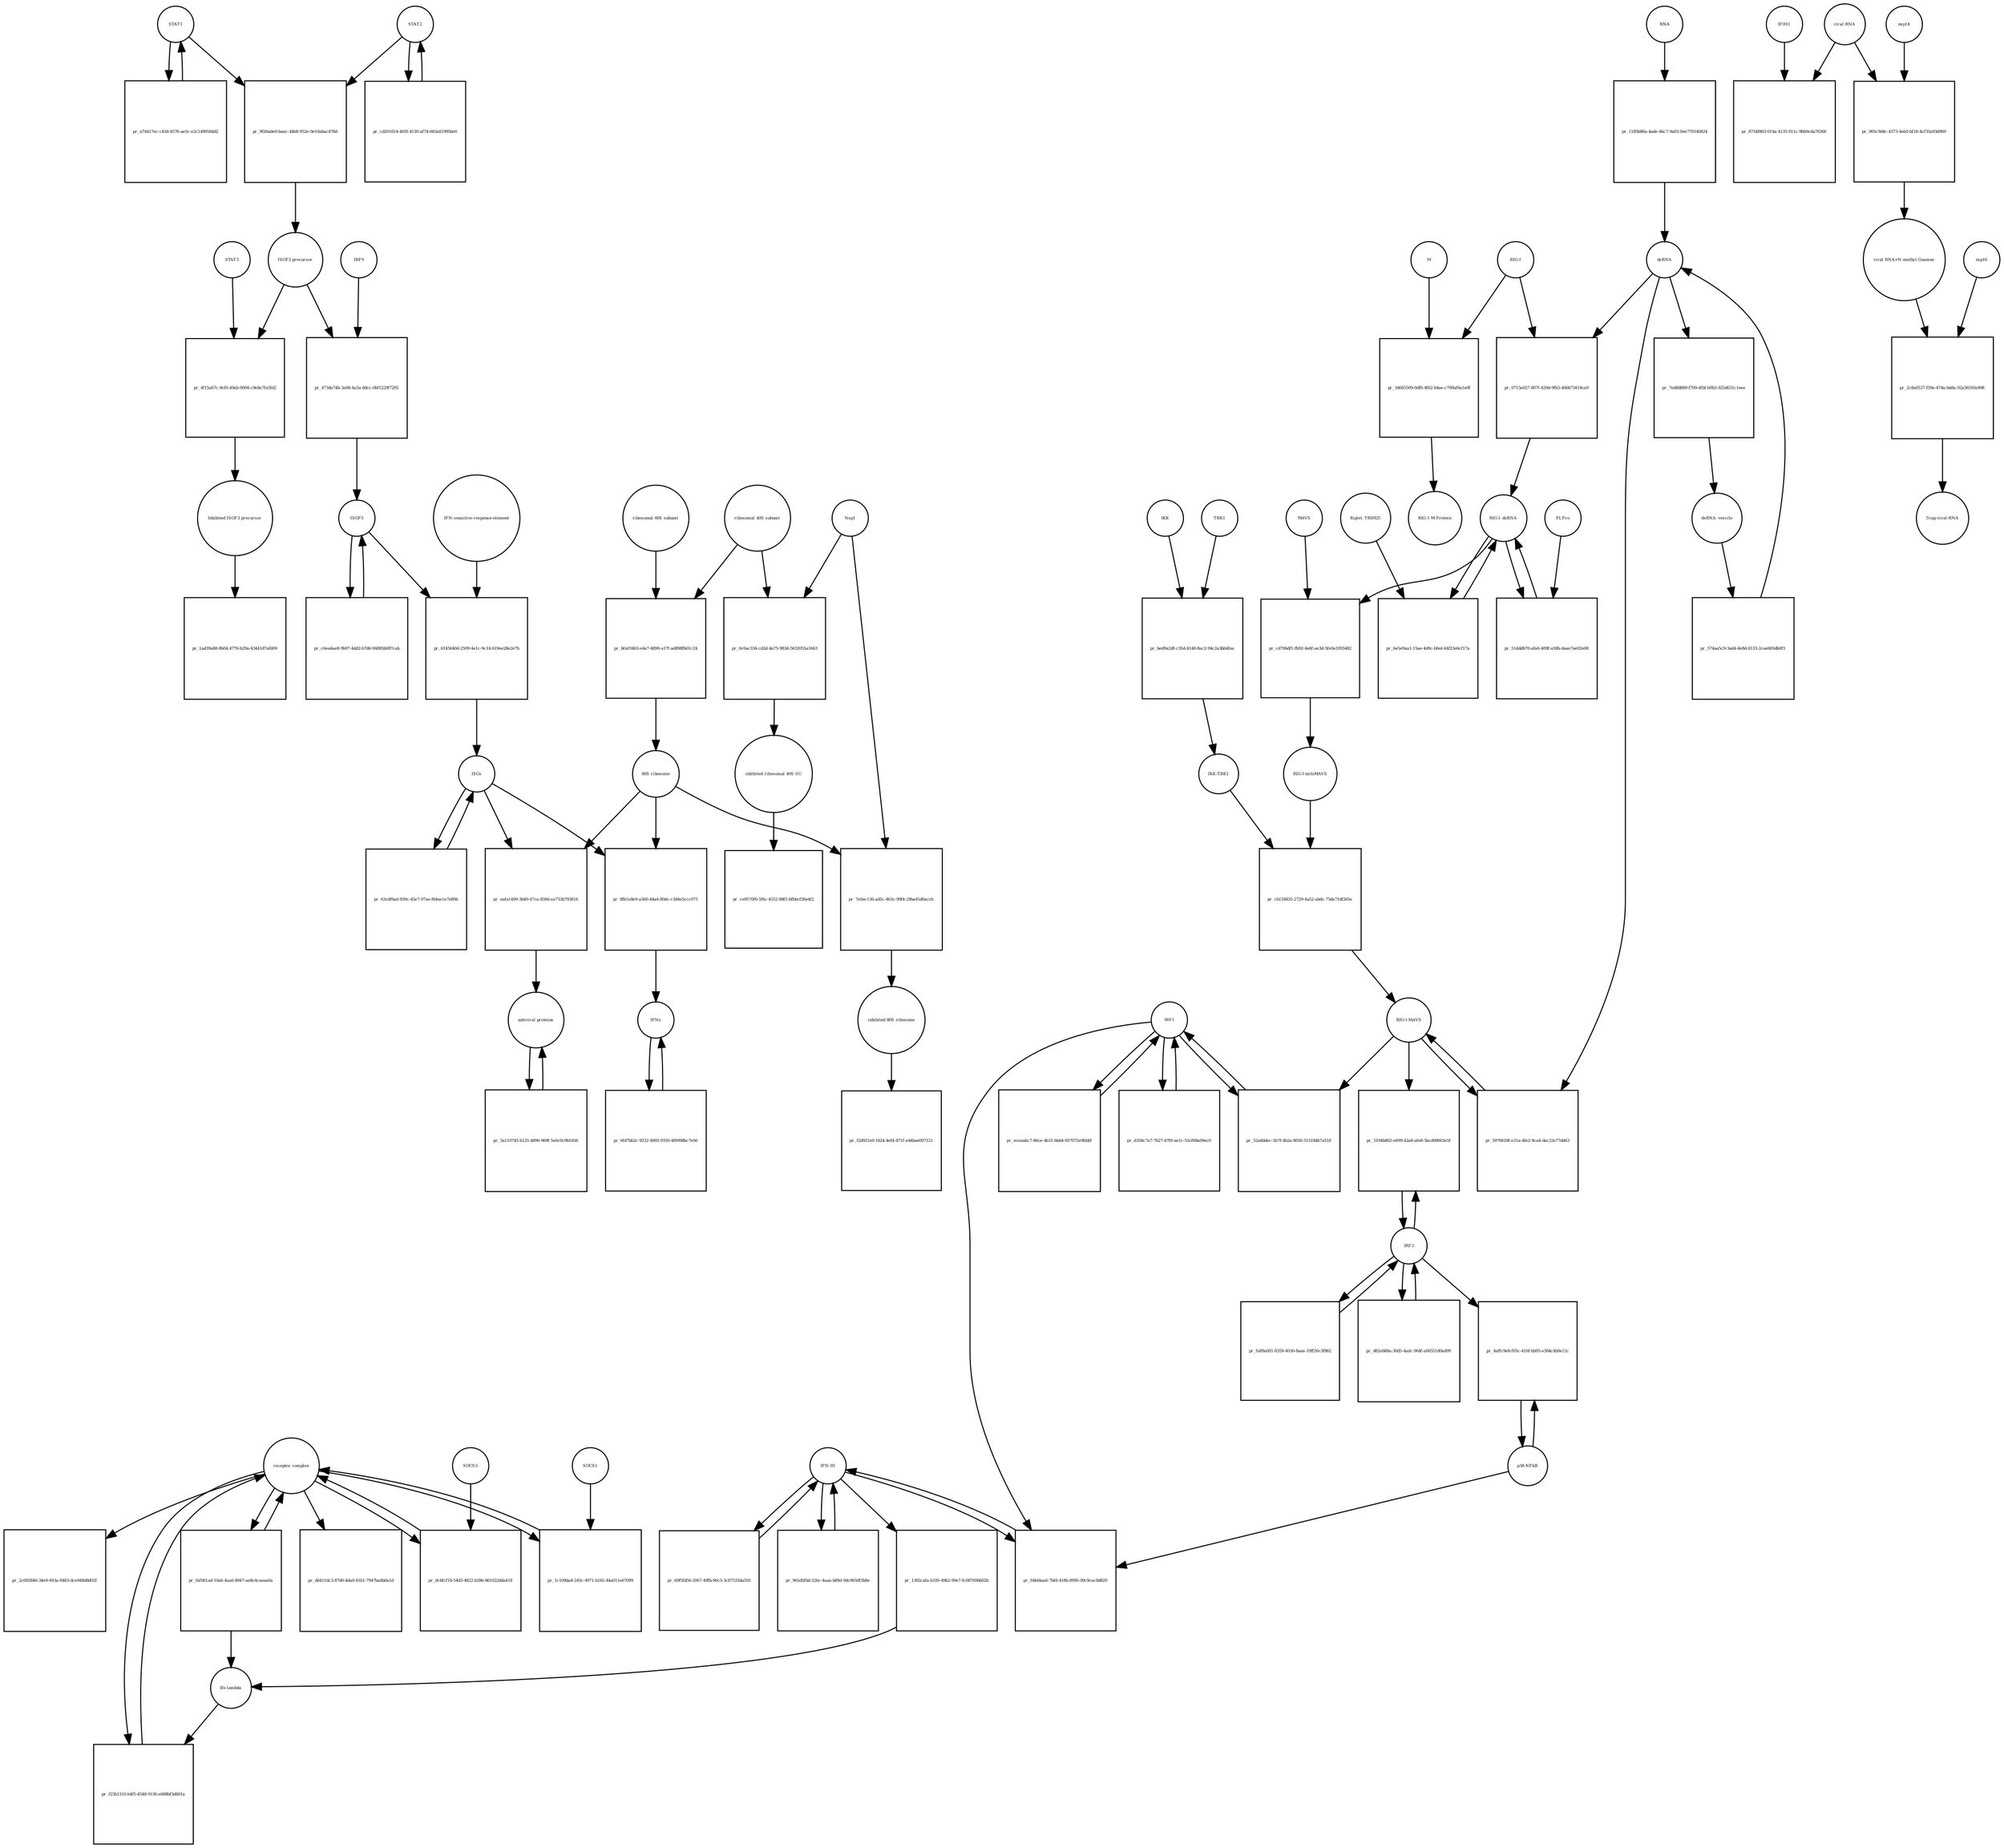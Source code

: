 strict digraph  {
STAT1 [annotation="", bipartite=0, cls=macromolecule, fontsize=4, label=STAT1, shape=circle];
"pr_9f26ade0-baec-44b8-952e-0e10abac478d" [annotation="", bipartite=1, cls=process, fontsize=4, label="pr_9f26ade0-baec-44b8-952e-0e10abac478d", shape=square];
STAT2 [annotation="", bipartite=0, cls=macromolecule, fontsize=4, label=STAT2, shape=circle];
"ISGF3 precursor" [annotation="", bipartite=0, cls=complex, fontsize=4, label="ISGF3 precursor", shape=circle];
"pr_a74417ec-c43d-4576-ae5c-e2c1490584d2" [annotation="", bipartite=1, cls=process, fontsize=4, label="pr_a74417ec-c43d-4576-ae5c-e2c1490584d2", shape=square];
"pr_cd201614-405f-4130-af74-683a41995be0" [annotation="", bipartite=1, cls=process, fontsize=4, label="pr_cd201614-405f-4130-af74-683a41995be0", shape=square];
"receptor complex" [annotation="", bipartite=0, cls=complex, fontsize=4, label="receptor complex", shape=circle];
"pr_f23b1310-b4f5-4548-9136-e688bf3d801a" [annotation="", bipartite=1, cls=process, fontsize=4, label="pr_f23b1310-b4f5-4548-9136-e688bf3d801a", shape=square];
"Ifn lambda" [annotation="", bipartite=0, cls=complex, fontsize=4, label="Ifn lambda", shape=circle];
"IFN-sensitive-response-element" [annotation="", bipartite=0, cls="nucleic acid feature", fontsize=4, label="IFN-sensitive-response-element", shape=circle];
"pr_6145640d-2509-4e1c-9c14-619ee28e2e7b" [annotation="", bipartite=1, cls=process, fontsize=4, label="pr_6145640d-2509-4e1c-9c14-619ee28e2e7b", shape=square];
ISGs [annotation="", bipartite=0, cls="nucleic acid feature", fontsize=4, label=ISGs, shape=circle];
ISGF3 [annotation="", bipartite=0, cls=complex, fontsize=4, label=ISGF3, shape=circle];
"pr_8fb1e8e9-a360-44a4-80dc-c3d4e5ccc075" [annotation="", bipartite=1, cls=process, fontsize=4, label="pr_8fb1e8e9-a360-44a4-80dc-c3d4e5ccc075", shape=square];
IFNs [annotation="", bipartite=0, cls=complex, fontsize=4, label=IFNs, shape=circle];
"80S ribosome" [annotation="", bipartite=0, cls=complex, fontsize=4, label="80S ribosome", shape=circle];
"pr_eafa1499-3b49-47ca-859d-ea733b793816" [annotation="", bipartite=1, cls=process, fontsize=4, label="pr_eafa1499-3b49-47ca-859d-ea733b793816", shape=square];
"antiviral proteins" [annotation="", bipartite=0, cls=complex, fontsize=4, label="antiviral proteins", shape=circle];
"pr_c6ea4ae8-9b97-4dd2-b7d6-94885b087cab" [annotation="", bipartite=1, cls=process, fontsize=4, label="pr_c6ea4ae8-9b97-4dd2-b7d6-94885b087cab", shape=square];
"pr_63cdf6ad-939c-45e7-97ae-f64ae1e7e80b" [annotation="", bipartite=1, cls=process, fontsize=4, label="pr_63cdf6ad-939c-45e7-97ae-f64ae1e7e80b", shape=square];
"pr_5a110745-b125-4896-969f-5e6c0c9b1b56" [annotation="", bipartite=1, cls=process, fontsize=4, label="pr_5a110745-b125-4896-969f-5e6c0c9b1b56", shape=square];
"viral RNA" [annotation="", bipartite=0, cls="nucleic acid feature", fontsize=4, label="viral RNA", shape=circle];
"pr_8734f863-014a-4135-911c-9bb9cda76366" [annotation="", bipartite=1, cls=process, fontsize=4, label="pr_8734f863-014a-4135-911c-9bb9cda76366", shape=square];
IFIH1 [annotation="", bipartite=0, cls=macromolecule, fontsize=4, label=IFIH1, shape=circle];
"pr_905c9d4c-4373-4eb3-bf18-4cf33a93d969" [annotation="", bipartite=1, cls=process, fontsize=4, label="pr_905c9d4c-4373-4eb3-bf18-4cf33a93d969", shape=square];
"viral RNA+N-methyl-Guanine" [annotation="", bipartite=0, cls="nucleic acid feature", fontsize=4, label="viral RNA+N-methyl-Guanine", shape=circle];
nsp14 [annotation=urn_miriam_ncbiprotein_YP_009725309, bipartite=0, cls=macromolecule, fontsize=4, label=nsp14, shape=circle];
"pr_2c8a0537-f39e-474a-bdda-92a36593a908" [annotation="", bipartite=1, cls=process, fontsize=4, label="pr_2c8a0537-f39e-474a-bdda-92a36593a908", shape=square];
"5'cap-viral-RNA" [annotation="", bipartite=0, cls="nucleic acid feature", fontsize=4, label="5'cap-viral-RNA", shape=circle];
nsp16 [annotation=urn_miriam_ncbiprotein_YP_009725311, bipartite=0, cls=macromolecule, fontsize=4, label=nsp16, shape=circle];
IKK [annotation="urn_miriam_uniprot_O14920|urn_miriam_uniprot_O15111", bipartite=0, cls=macromolecule, fontsize=4, label=IKK, shape=circle];
"pr_bed9a2df-c35d-4148-8ac2-94c2a3bb4faa" [annotation="", bipartite=1, cls=process, fontsize=4, label="pr_bed9a2df-c35d-4148-8ac2-94c2a3bb4faa", shape=square];
TBK1 [annotation=urn_miriam_uniprot_Q9UHD2, bipartite=0, cls=macromolecule, fontsize=4, label=TBK1, shape=circle];
"IKK-TBK1" [annotation="", bipartite=0, cls=complex, fontsize=4, label="IKK-TBK1", shape=circle];
IRF1 [annotation="", bipartite=0, cls=macromolecule, fontsize=4, label=IRF1, shape=circle];
"pr_52a8ddec-5b7f-4b2a-8050-515184b7a518" [annotation="", bipartite=1, cls=process, fontsize=4, label="pr_52a8ddec-5b7f-4b2a-8050-515184b7a518", shape=square];
"RIG-I-MAVS" [annotation="", bipartite=0, cls=complex, fontsize=4, label="RIG-I-MAVS", shape=circle];
"IFN-III" [annotation="", bipartite=0, cls=macromolecule, fontsize=4, label="IFN-III", shape=circle];
"pr_69f5fd50-2067-49fb-90c3-3c87533da350" [annotation="", bipartite=1, cls=process, fontsize=4, label="pr_69f5fd50-2067-49fb-90c3-3c87533da350", shape=square];
"pr_965d5f6d-52bc-4aaa-b89d-9dc9650f3b8e" [annotation="", bipartite=1, cls=process, fontsize=4, label="pr_965d5f6d-52bc-4aaa-b89d-9dc9650f3b8e", shape=square];
"pr_fd4d4aa6-7bfd-418b-8995-09c9cac8d829" [annotation="", bipartite=1, cls=process, fontsize=4, label="pr_fd4d4aa6-7bfd-418b-8995-09c9cac8d829", shape=square];
"p38-NFkB" [annotation="", bipartite=0, cls=complex, fontsize=4, label="p38-NFkB", shape=circle];
"pr_1302cafa-b185-49b2-99e7-fc08769b602b" [annotation="", bipartite=1, cls=process, fontsize=4, label="pr_1302cafa-b185-49b2-99e7-fc08769b602b", shape=square];
"RIG-I" [annotation=urn_miriam_uniprot_O95786, bipartite=0, cls=macromolecule, fontsize=4, label="RIG-I", shape=circle];
"pr_0715e027-807f-429d-9fb5-466b73414ca9" [annotation="", bipartite=1, cls=process, fontsize=4, label="pr_0715e027-807f-429d-9fb5-466b73414ca9", shape=square];
"RIG-I_dsRNA" [annotation="", bipartite=0, cls=complex, fontsize=4, label="RIG-I_dsRNA", shape=circle];
dsRNA [annotation="", bipartite=0, cls="nucleic acid feature", fontsize=4, label=dsRNA, shape=circle];
"RIG-I-mitoMAVS" [annotation="", bipartite=0, cls=complex, fontsize=4, label="RIG-I-mitoMAVS", shape=circle];
"pr_cb154835-2729-4a52-abdc-75de71df265e" [annotation="", bipartite=1, cls=process, fontsize=4, label="pr_cb154835-2729-4a52-abdc-75de71df265e", shape=square];
"pr_7ed8d889-f709-4fbf-b9b5-925d631c1eee" [annotation="", bipartite=1, cls=process, fontsize=4, label="pr_7ed8d889-f709-4fbf-b9b5-925d631c1eee", shape=square];
dsRNA_vesicle [annotation="", bipartite=0, cls="nucleic acid feature", fontsize=4, label=dsRNA_vesicle, shape=circle];
"pr_574aa5c9-3ad4-4e8d-8133-2cae665db0f3" [annotation="", bipartite=1, cls=process, fontsize=4, label="pr_574aa5c9-3ad4-4e8d-8133-2cae665db0f3", shape=square];
"pr_eceaabc7-86ce-4b31-bb64-657072e9fd48" [annotation="", bipartite=1, cls=process, fontsize=4, label="pr_eceaabc7-86ce-4b31-bb64-657072e9fd48", shape=square];
"pr_d356c7a7-7627-47f0-ae1c-55cf68a09ec0" [annotation="", bipartite=1, cls=process, fontsize=4, label="pr_d356c7a7-7627-47f0-ae1c-55cf68a09ec0", shape=square];
RNA [annotation="", bipartite=0, cls="nucleic acid feature", fontsize=4, label=RNA, shape=circle];
"pr_1185b86a-4ade-4bc7-9a03-0ee770140824" [annotation="", bipartite=1, cls=process, fontsize=4, label="pr_1185b86a-4ade-4bc7-9a03-0ee770140824", shape=square];
"ribosomal 60S subunit" [annotation="", bipartite=0, cls=complex, fontsize=4, label="ribosomal 60S subunit", shape=circle];
"pr_bfa03463-e4a7-4890-a17f-ad898fb01c24" [annotation="", bipartite=1, cls=process, fontsize=4, label="pr_bfa03463-e4a7-4890-a17f-ad898fb01c24", shape=square];
"ribosomal 40S subunit" [annotation="", bipartite=0, cls=complex, fontsize=4, label="ribosomal 40S subunit", shape=circle];
"pr_0c0ac334-cd2d-4a75-983d-5632055a1663" [annotation="", bipartite=1, cls=process, fontsize=4, label="pr_0c0ac334-cd2d-4a75-983d-5632055a1663", shape=square];
Nsp1 [annotation="urn_miriam_ncbiprotein_YP_009725297|urn_miriam_uniprot_P0C6X7", bipartite=0, cls=macromolecule, fontsize=4, label=Nsp1, shape=circle];
"inhibited ribosomal 40S SU" [annotation="urn_miriam_doi_10.1101%2F2020.05.18.102467", bipartite=0, cls=complex, fontsize=4, label="inhibited ribosomal 40S SU", shape=circle];
"pr_7e0ec136-ad5c-463c-99f4-29ba45d0accb" [annotation="", bipartite=1, cls=process, fontsize=4, label="pr_7e0ec136-ad5c-463c-99f4-29ba45d0accb", shape=square];
"inhibited 80S ribosome" [annotation="", bipartite=0, cls=complex, fontsize=4, label="inhibited 80S ribosome", shape=circle];
"pr_4f15a67c-9cf6-49ab-9094-c9e8e7fa5fd2" [annotation="", bipartite=1, cls=process, fontsize=4, label="pr_4f15a67c-9cf6-49ab-9094-c9e8e7fa5fd2", shape=square];
STAT3 [annotation="", bipartite=0, cls=macromolecule, fontsize=4, label=STAT3, shape=circle];
"Inhibited ISGF3 precursor" [annotation="", bipartite=0, cls=complex, fontsize=4, label="Inhibited ISGF3 precursor", shape=circle];
"pr_6fd7bb2c-9232-4903-9350-4f6998bc7e56" [annotation="", bipartite=1, cls=process, fontsize=4, label="pr_6fd7bb2c-9232-4903-9350-4f6998bc7e56", shape=square];
"pr_dcbfcf18-54d3-4822-b286-861022dda418" [annotation="", bipartite=1, cls=process, fontsize=4, label="pr_dcbfcf18-54d3-4822-b286-861022dda418", shape=square];
SOCS3 [annotation="", bipartite=0, cls=macromolecule, fontsize=4, label=SOCS3, shape=circle];
"pr_1c109da4-245c-4971-b165-44a011e67099" [annotation="", bipartite=1, cls=process, fontsize=4, label="pr_1c109da4-245c-4971-b165-44a011e67099", shape=square];
SOCS1 [annotation="", bipartite=0, cls=macromolecule, fontsize=4, label=SOCS1, shape=circle];
"pr_1ad39a88-8b04-4776-b29a-43441d7afd09" [annotation="", bipartite=1, cls=process, fontsize=4, label="pr_1ad39a88-8b04-4776-b29a-43441d7afd09", shape=square];
"pr_d6411dc3-87d0-4da0-81b1-7947ba4b0a1d" [annotation="", bipartite=1, cls=process, fontsize=4, label="pr_d6411dc3-87d0-4da0-81b1-7947ba4b0a1d", shape=square];
"pr_2c005846-34e9-493a-8483-dce948d8d02f" [annotation="", bipartite=1, cls=process, fontsize=4, label="pr_2c005846-34e9-493a-8483-dce948d8d02f", shape=square];
"pr_f2d921e0-1624-4ef4-871f-e44bae007121" [annotation="", bipartite=1, cls=process, fontsize=4, label="pr_f2d921e0-1624-4ef4-871f-e44bae007121", shape=square];
"pr_ce9570f6-5f6c-4552-88f5-bfbbcf26e4f2" [annotation="", bipartite=1, cls=process, fontsize=4, label="pr_ce9570f6-5f6c-4552-88f5-bfbbcf26e4f2", shape=square];
"pr_faf061ad-10a6-4aa6-8947-ae8c4caeaa0a" [annotation="", bipartite=1, cls=process, fontsize=4, label="pr_faf061ad-10a6-4aa6-8947-ae8c4caeaa0a", shape=square];
M [annotation=urn_miriam_uniprot_P0DTC5, bipartite=0, cls=macromolecule, fontsize=4, label=M, shape=circle];
"pr_34665509-0df6-4f62-b4ae-c790af6a1e0f" [annotation="", bipartite=1, cls=process, fontsize=4, label="pr_34665509-0df6-4f62-b4ae-c790af6a1e0f", shape=square];
"RIG-1 M-Protein" [annotation="", bipartite=0, cls=complex, fontsize=4, label="RIG-1 M-Protein", shape=circle];
"pr_cd706df1-fb92-4e6f-ae3d-5fe0a1955482" [annotation="", bipartite=1, cls=process, fontsize=4, label="pr_cd706df1-fb92-4e6f-ae3d-5fe0a1955482", shape=square];
MAVS [annotation=urn_miriam_uniprot_Q7Z434, bipartite=0, cls=macromolecule, fontsize=4, label=MAVS, shape=circle];
"pr_6e5e9aa1-15ae-4d9c-bfed-44f23e6cf17a" [annotation="", bipartite=1, cls=process, fontsize=4, label="pr_6e5e9aa1-15ae-4d9c-bfed-44f23e6cf17a", shape=square];
Riplet_TRIM25 [annotation="", bipartite=0, cls=complex, fontsize=4, label=Riplet_TRIM25, shape=circle];
"pr_51dddb70-afa6-409f-a58b-daae7ae02e08" [annotation="", bipartite=1, cls=process, fontsize=4, label="pr_51dddb70-afa6-409f-a58b-daae7ae02e08", shape=square];
PLPro [annotation="urn_miriam_uniprot_P0C6X7|urn_miriam_uniprot_P0C6U8", bipartite=0, cls=macromolecule, fontsize=4, label=PLPro, shape=circle];
IRF3 [annotation=urn_miriam_uniprot_Q14653, bipartite=0, cls=macromolecule, fontsize=4, label=IRF3, shape=circle];
"pr_5194b802-e699-42a8-afe8-5bcd08602e5f" [annotation="", bipartite=1, cls=process, fontsize=4, label="pr_5194b802-e699-42a8-afe8-5bcd08602e5f", shape=square];
"pr_fa89a001-8359-4030-8aae-10ff26c3f862" [annotation="", bipartite=1, cls=process, fontsize=4, label="pr_fa89a001-8359-4030-8aae-10ff26c3f862", shape=square];
"pr_d82eb88a-30d5-4adc-964f-a06551d0ad09" [annotation="", bipartite=1, cls=process, fontsize=4, label="pr_d82eb88a-30d5-4adc-964f-a06551d0ad09", shape=square];
"pr_5970618f-e31a-4fe2-9ca4-dac22e77dd63" [annotation="", bipartite=1, cls=process, fontsize=4, label="pr_5970618f-e31a-4fe2-9ca4-dac22e77dd63", shape=square];
"pr_4affc9e8-f05c-416f-bb95-e384c4b0e12c" [annotation="", bipartite=1, cls=process, fontsize=4, label="pr_4affc9e8-f05c-416f-bb95-e384c4b0e12c", shape=square];
"pr_473da74b-3a08-4a5a-8dcc-0bf1229f7295" [annotation="", bipartite=1, cls=process, fontsize=4, label="pr_473da74b-3a08-4a5a-8dcc-0bf1229f7295", shape=square];
IRF9 [annotation="", bipartite=0, cls=macromolecule, fontsize=4, label=IRF9, shape=circle];
STAT1 -> "pr_9f26ade0-baec-44b8-952e-0e10abac478d"  [annotation="", interaction_type=consumption];
STAT1 -> "pr_a74417ec-c43d-4576-ae5c-e2c1490584d2"  [annotation="", interaction_type=consumption];
"pr_9f26ade0-baec-44b8-952e-0e10abac478d" -> "ISGF3 precursor"  [annotation="", interaction_type=production];
STAT2 -> "pr_9f26ade0-baec-44b8-952e-0e10abac478d"  [annotation="", interaction_type=consumption];
STAT2 -> "pr_cd201614-405f-4130-af74-683a41995be0"  [annotation="", interaction_type=consumption];
"ISGF3 precursor" -> "pr_4f15a67c-9cf6-49ab-9094-c9e8e7fa5fd2"  [annotation="", interaction_type=consumption];
"ISGF3 precursor" -> "pr_473da74b-3a08-4a5a-8dcc-0bf1229f7295"  [annotation="", interaction_type=consumption];
"pr_a74417ec-c43d-4576-ae5c-e2c1490584d2" -> STAT1  [annotation="", interaction_type=production];
"pr_cd201614-405f-4130-af74-683a41995be0" -> STAT2  [annotation="", interaction_type=production];
"receptor complex" -> "pr_f23b1310-b4f5-4548-9136-e688bf3d801a"  [annotation="", interaction_type=consumption];
"receptor complex" -> "pr_dcbfcf18-54d3-4822-b286-861022dda418"  [annotation="", interaction_type=consumption];
"receptor complex" -> "pr_1c109da4-245c-4971-b165-44a011e67099"  [annotation="", interaction_type=consumption];
"receptor complex" -> "pr_d6411dc3-87d0-4da0-81b1-7947ba4b0a1d"  [annotation="", interaction_type=consumption];
"receptor complex" -> "pr_2c005846-34e9-493a-8483-dce948d8d02f"  [annotation="", interaction_type=consumption];
"receptor complex" -> "pr_faf061ad-10a6-4aa6-8947-ae8c4caeaa0a"  [annotation="", interaction_type=consumption];
"pr_f23b1310-b4f5-4548-9136-e688bf3d801a" -> "receptor complex"  [annotation="", interaction_type=production];
"Ifn lambda" -> "pr_f23b1310-b4f5-4548-9136-e688bf3d801a"  [annotation="urn_miriam_doi_10.3791%2F53575", interaction_type=stimulation];
"IFN-sensitive-response-element" -> "pr_6145640d-2509-4e1c-9c14-619ee28e2e7b"  [annotation="", interaction_type=consumption];
"pr_6145640d-2509-4e1c-9c14-619ee28e2e7b" -> ISGs  [annotation="", interaction_type=production];
ISGs -> "pr_8fb1e8e9-a360-44a4-80dc-c3d4e5ccc075"  [annotation="", interaction_type=consumption];
ISGs -> "pr_eafa1499-3b49-47ca-859d-ea733b793816"  [annotation="", interaction_type=consumption];
ISGs -> "pr_63cdf6ad-939c-45e7-97ae-f64ae1e7e80b"  [annotation="", interaction_type=consumption];
ISGF3 -> "pr_6145640d-2509-4e1c-9c14-619ee28e2e7b"  [annotation=urn_miriam_pubmed_30936491, interaction_type="necessary stimulation"];
ISGF3 -> "pr_c6ea4ae8-9b97-4dd2-b7d6-94885b087cab"  [annotation="", interaction_type=consumption];
"pr_8fb1e8e9-a360-44a4-80dc-c3d4e5ccc075" -> IFNs  [annotation="", interaction_type=production];
IFNs -> "pr_6fd7bb2c-9232-4903-9350-4f6998bc7e56"  [annotation="", interaction_type=consumption];
"80S ribosome" -> "pr_8fb1e8e9-a360-44a4-80dc-c3d4e5ccc075"  [annotation=urn_miriam_pubmed_30936491, interaction_type=catalysis];
"80S ribosome" -> "pr_eafa1499-3b49-47ca-859d-ea733b793816"  [annotation=urn_miriam_pubmed_30936491, interaction_type=catalysis];
"80S ribosome" -> "pr_7e0ec136-ad5c-463c-99f4-29ba45d0accb"  [annotation="", interaction_type=consumption];
"pr_eafa1499-3b49-47ca-859d-ea733b793816" -> "antiviral proteins"  [annotation="", interaction_type=production];
"antiviral proteins" -> "pr_5a110745-b125-4896-969f-5e6c0c9b1b56"  [annotation="", interaction_type=consumption];
"pr_c6ea4ae8-9b97-4dd2-b7d6-94885b087cab" -> ISGF3  [annotation="", interaction_type=production];
"pr_63cdf6ad-939c-45e7-97ae-f64ae1e7e80b" -> ISGs  [annotation="", interaction_type=production];
"pr_5a110745-b125-4896-969f-5e6c0c9b1b56" -> "antiviral proteins"  [annotation="", interaction_type=production];
"viral RNA" -> "pr_8734f863-014a-4135-911c-9bb9cda76366"  [annotation="", interaction_type=consumption];
"viral RNA" -> "pr_905c9d4c-4373-4eb3-bf18-4cf33a93d969"  [annotation="", interaction_type=consumption];
IFIH1 -> "pr_8734f863-014a-4135-911c-9bb9cda76366"  [annotation="urn_miriam_doi_10.1016%2Fj.chom.2020.05.008", interaction_type=catalysis];
"pr_905c9d4c-4373-4eb3-bf18-4cf33a93d969" -> "viral RNA+N-methyl-Guanine"  [annotation="", interaction_type=production];
"viral RNA+N-methyl-Guanine" -> "pr_2c8a0537-f39e-474a-bdda-92a36593a908"  [annotation="", interaction_type=consumption];
nsp14 -> "pr_905c9d4c-4373-4eb3-bf18-4cf33a93d969"  [annotation="urn_miriam_doi_10.1016%2Fj.chom.2020.05.008", interaction_type=catalysis];
"pr_2c8a0537-f39e-474a-bdda-92a36593a908" -> "5'cap-viral-RNA"  [annotation="", interaction_type=production];
nsp16 -> "pr_2c8a0537-f39e-474a-bdda-92a36593a908"  [annotation="urn_miriam_doi_10.1016%2Fj.chom.2020.05.008", interaction_type=catalysis];
IKK -> "pr_bed9a2df-c35d-4148-8ac2-94c2a3bb4faa"  [annotation="", interaction_type=consumption];
"pr_bed9a2df-c35d-4148-8ac2-94c2a3bb4faa" -> "IKK-TBK1"  [annotation="", interaction_type=production];
TBK1 -> "pr_bed9a2df-c35d-4148-8ac2-94c2a3bb4faa"  [annotation="", interaction_type=consumption];
"IKK-TBK1" -> "pr_cb154835-2729-4a52-abdc-75de71df265e"  [annotation="", interaction_type=consumption];
IRF1 -> "pr_52a8ddec-5b7f-4b2a-8050-515184b7a518"  [annotation="", interaction_type=consumption];
IRF1 -> "pr_fd4d4aa6-7bfd-418b-8995-09c9cac8d829"  [annotation="", interaction_type=stimulation];
IRF1 -> "pr_eceaabc7-86ce-4b31-bb64-657072e9fd48"  [annotation="", interaction_type=consumption];
IRF1 -> "pr_d356c7a7-7627-47f0-ae1c-55cf68a09ec0"  [annotation="", interaction_type=consumption];
"pr_52a8ddec-5b7f-4b2a-8050-515184b7a518" -> IRF1  [annotation="", interaction_type=production];
"RIG-I-MAVS" -> "pr_52a8ddec-5b7f-4b2a-8050-515184b7a518"  [annotation=urn_miriam_pubmed_25045870, interaction_type=catalysis];
"RIG-I-MAVS" -> "pr_5194b802-e699-42a8-afe8-5bcd08602e5f"  [annotation=urn_miriam_pubmed_25636800, interaction_type=stimulation];
"RIG-I-MAVS" -> "pr_5970618f-e31a-4fe2-9ca4-dac22e77dd63"  [annotation="", interaction_type=consumption];
"IFN-III" -> "pr_69f5fd50-2067-49fb-90c3-3c87533da350"  [annotation="", interaction_type=consumption];
"IFN-III" -> "pr_965d5f6d-52bc-4aaa-b89d-9dc9650f3b8e"  [annotation="", interaction_type=consumption];
"IFN-III" -> "pr_fd4d4aa6-7bfd-418b-8995-09c9cac8d829"  [annotation="", interaction_type=consumption];
"IFN-III" -> "pr_1302cafa-b185-49b2-99e7-fc08769b602b"  [annotation="", interaction_type=consumption];
"pr_69f5fd50-2067-49fb-90c3-3c87533da350" -> "IFN-III"  [annotation="", interaction_type=production];
"pr_965d5f6d-52bc-4aaa-b89d-9dc9650f3b8e" -> "IFN-III"  [annotation="", interaction_type=production];
"pr_fd4d4aa6-7bfd-418b-8995-09c9cac8d829" -> "IFN-III"  [annotation="", interaction_type=production];
"p38-NFkB" -> "pr_fd4d4aa6-7bfd-418b-8995-09c9cac8d829"  [annotation="", interaction_type=stimulation];
"p38-NFkB" -> "pr_4affc9e8-f05c-416f-bb95-e384c4b0e12c"  [annotation="", interaction_type=consumption];
"pr_1302cafa-b185-49b2-99e7-fc08769b602b" -> "Ifn lambda"  [annotation="", interaction_type=production];
"RIG-I" -> "pr_0715e027-807f-429d-9fb5-466b73414ca9"  [annotation="", interaction_type=consumption];
"RIG-I" -> "pr_34665509-0df6-4f62-b4ae-c790af6a1e0f"  [annotation="", interaction_type=consumption];
"pr_0715e027-807f-429d-9fb5-466b73414ca9" -> "RIG-I_dsRNA"  [annotation="", interaction_type=production];
"RIG-I_dsRNA" -> "pr_cd706df1-fb92-4e6f-ae3d-5fe0a1955482"  [annotation="", interaction_type=consumption];
"RIG-I_dsRNA" -> "pr_6e5e9aa1-15ae-4d9c-bfed-44f23e6cf17a"  [annotation="", interaction_type=consumption];
"RIG-I_dsRNA" -> "pr_51dddb70-afa6-409f-a58b-daae7ae02e08"  [annotation="", interaction_type=consumption];
dsRNA -> "pr_0715e027-807f-429d-9fb5-466b73414ca9"  [annotation=urn_miriam_pubmed_25045870, interaction_type="necessary stimulation"];
dsRNA -> "pr_7ed8d889-f709-4fbf-b9b5-925d631c1eee"  [annotation="", interaction_type=consumption];
dsRNA -> "pr_5970618f-e31a-4fe2-9ca4-dac22e77dd63"  [annotation=urn_miriam_pubmed_25636800, interaction_type="necessary stimulation"];
"RIG-I-mitoMAVS" -> "pr_cb154835-2729-4a52-abdc-75de71df265e"  [annotation="", interaction_type=consumption];
"pr_cb154835-2729-4a52-abdc-75de71df265e" -> "RIG-I-MAVS"  [annotation="", interaction_type=production];
"pr_7ed8d889-f709-4fbf-b9b5-925d631c1eee" -> dsRNA_vesicle  [annotation="", interaction_type=production];
dsRNA_vesicle -> "pr_574aa5c9-3ad4-4e8d-8133-2cae665db0f3"  [annotation="", interaction_type=consumption];
"pr_574aa5c9-3ad4-4e8d-8133-2cae665db0f3" -> dsRNA  [annotation="", interaction_type=production];
"pr_eceaabc7-86ce-4b31-bb64-657072e9fd48" -> IRF1  [annotation="", interaction_type=production];
"pr_d356c7a7-7627-47f0-ae1c-55cf68a09ec0" -> IRF1  [annotation="", interaction_type=production];
RNA -> "pr_1185b86a-4ade-4bc7-9a03-0ee770140824"  [annotation="", interaction_type=consumption];
"pr_1185b86a-4ade-4bc7-9a03-0ee770140824" -> dsRNA  [annotation="", interaction_type=production];
"ribosomal 60S subunit" -> "pr_bfa03463-e4a7-4890-a17f-ad898fb01c24"  [annotation="", interaction_type=consumption];
"pr_bfa03463-e4a7-4890-a17f-ad898fb01c24" -> "80S ribosome"  [annotation="", interaction_type=production];
"ribosomal 40S subunit" -> "pr_bfa03463-e4a7-4890-a17f-ad898fb01c24"  [annotation="", interaction_type=consumption];
"ribosomal 40S subunit" -> "pr_0c0ac334-cd2d-4a75-983d-5632055a1663"  [annotation="", interaction_type=consumption];
"pr_0c0ac334-cd2d-4a75-983d-5632055a1663" -> "inhibited ribosomal 40S SU"  [annotation="", interaction_type=production];
Nsp1 -> "pr_0c0ac334-cd2d-4a75-983d-5632055a1663"  [annotation="", interaction_type=consumption];
Nsp1 -> "pr_7e0ec136-ad5c-463c-99f4-29ba45d0accb"  [annotation="", interaction_type=consumption];
"inhibited ribosomal 40S SU" -> "pr_ce9570f6-5f6c-4552-88f5-bfbbcf26e4f2"  [annotation="", interaction_type=consumption];
"pr_7e0ec136-ad5c-463c-99f4-29ba45d0accb" -> "inhibited 80S ribosome"  [annotation="", interaction_type=production];
"inhibited 80S ribosome" -> "pr_f2d921e0-1624-4ef4-871f-e44bae007121"  [annotation="", interaction_type=consumption];
"pr_4f15a67c-9cf6-49ab-9094-c9e8e7fa5fd2" -> "Inhibited ISGF3 precursor"  [annotation="", interaction_type=production];
STAT3 -> "pr_4f15a67c-9cf6-49ab-9094-c9e8e7fa5fd2"  [annotation="", interaction_type=consumption];
"Inhibited ISGF3 precursor" -> "pr_1ad39a88-8b04-4776-b29a-43441d7afd09"  [annotation="", interaction_type=consumption];
"pr_6fd7bb2c-9232-4903-9350-4f6998bc7e56" -> IFNs  [annotation="", interaction_type=production];
"pr_dcbfcf18-54d3-4822-b286-861022dda418" -> "receptor complex"  [annotation="", interaction_type=production];
SOCS3 -> "pr_dcbfcf18-54d3-4822-b286-861022dda418"  [annotation="", interaction_type=consumption];
"pr_1c109da4-245c-4971-b165-44a011e67099" -> "receptor complex"  [annotation="", interaction_type=production];
SOCS1 -> "pr_1c109da4-245c-4971-b165-44a011e67099"  [annotation="", interaction_type=consumption];
"pr_faf061ad-10a6-4aa6-8947-ae8c4caeaa0a" -> "Ifn lambda"  [annotation="", interaction_type=production];
"pr_faf061ad-10a6-4aa6-8947-ae8c4caeaa0a" -> "receptor complex"  [annotation="", interaction_type=production];
M -> "pr_34665509-0df6-4f62-b4ae-c790af6a1e0f"  [annotation="", interaction_type=consumption];
"pr_34665509-0df6-4f62-b4ae-c790af6a1e0f" -> "RIG-1 M-Protein"  [annotation="", interaction_type=production];
"pr_cd706df1-fb92-4e6f-ae3d-5fe0a1955482" -> "RIG-I-mitoMAVS"  [annotation="", interaction_type=production];
MAVS -> "pr_cd706df1-fb92-4e6f-ae3d-5fe0a1955482"  [annotation="", interaction_type=consumption];
"pr_6e5e9aa1-15ae-4d9c-bfed-44f23e6cf17a" -> "RIG-I_dsRNA"  [annotation="", interaction_type=production];
Riplet_TRIM25 -> "pr_6e5e9aa1-15ae-4d9c-bfed-44f23e6cf17a"  [annotation=urn_miriam_pubmed_22390971, interaction_type=catalysis];
"pr_51dddb70-afa6-409f-a58b-daae7ae02e08" -> "RIG-I_dsRNA"  [annotation="", interaction_type=production];
PLPro -> "pr_51dddb70-afa6-409f-a58b-daae7ae02e08"  [annotation=urn_miriam_pubmed_25554382, interaction_type=catalysis];
IRF3 -> "pr_5194b802-e699-42a8-afe8-5bcd08602e5f"  [annotation="", interaction_type=consumption];
IRF3 -> "pr_fa89a001-8359-4030-8aae-10ff26c3f862"  [annotation="", interaction_type=consumption];
IRF3 -> "pr_d82eb88a-30d5-4adc-964f-a06551d0ad09"  [annotation="", interaction_type=consumption];
IRF3 -> "pr_4affc9e8-f05c-416f-bb95-e384c4b0e12c"  [annotation="", interaction_type=consumption];
"pr_5194b802-e699-42a8-afe8-5bcd08602e5f" -> IRF3  [annotation="", interaction_type=production];
"pr_fa89a001-8359-4030-8aae-10ff26c3f862" -> IRF3  [annotation="", interaction_type=production];
"pr_d82eb88a-30d5-4adc-964f-a06551d0ad09" -> IRF3  [annotation="", interaction_type=production];
"pr_5970618f-e31a-4fe2-9ca4-dac22e77dd63" -> "RIG-I-MAVS"  [annotation="", interaction_type=production];
"pr_4affc9e8-f05c-416f-bb95-e384c4b0e12c" -> "p38-NFkB"  [annotation="", interaction_type=production];
"pr_473da74b-3a08-4a5a-8dcc-0bf1229f7295" -> ISGF3  [annotation="", interaction_type=production];
IRF9 -> "pr_473da74b-3a08-4a5a-8dcc-0bf1229f7295"  [annotation="", interaction_type=consumption];
}
